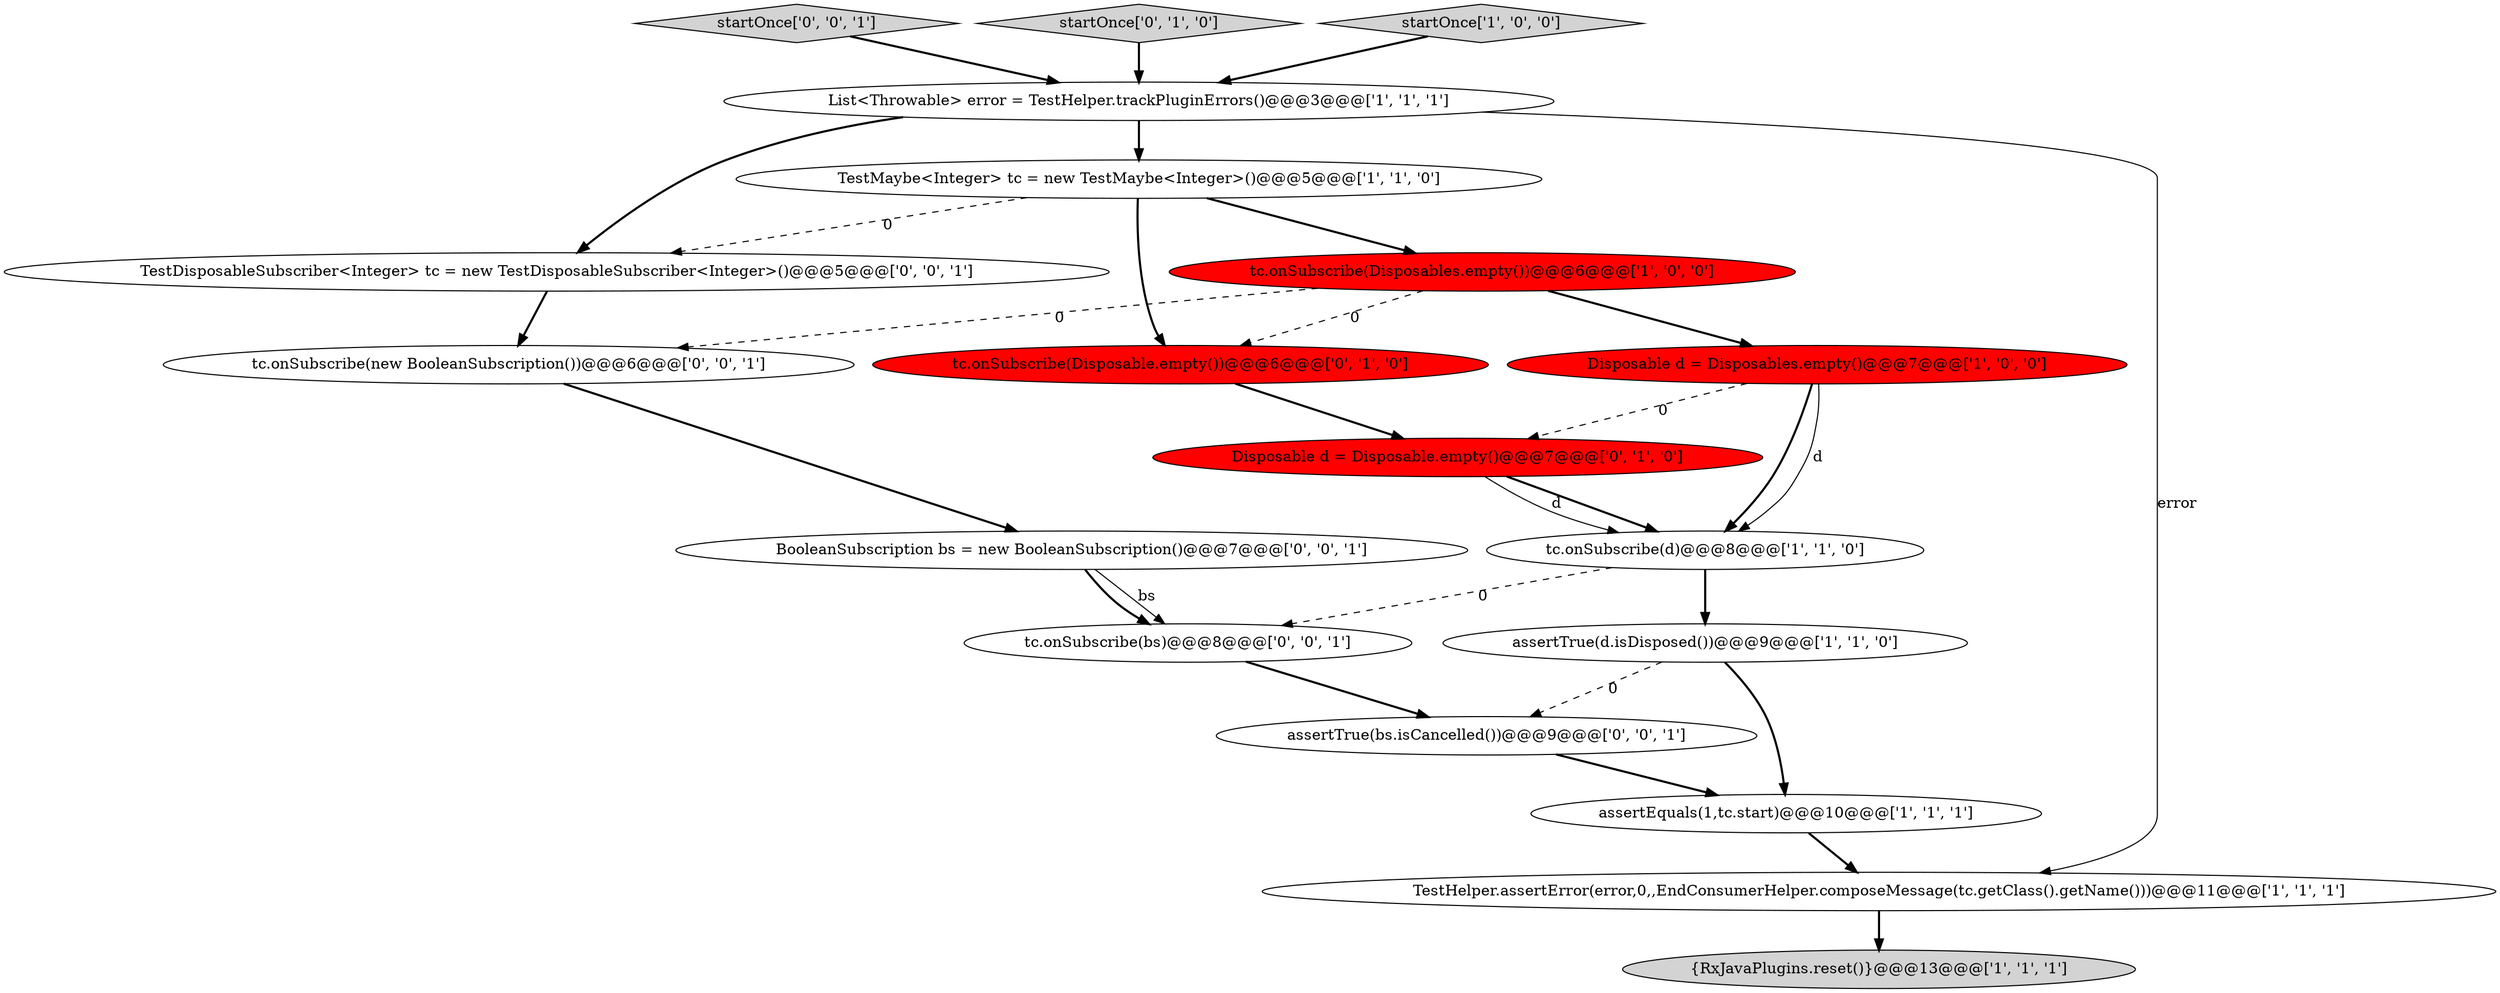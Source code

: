 digraph {
12 [style = filled, label = "tc.onSubscribe(Disposable.empty())@@@6@@@['0', '1', '0']", fillcolor = red, shape = ellipse image = "AAA1AAABBB2BBB"];
17 [style = filled, label = "startOnce['0', '0', '1']", fillcolor = lightgray, shape = diamond image = "AAA0AAABBB3BBB"];
6 [style = filled, label = "Disposable d = Disposables.empty()@@@7@@@['1', '0', '0']", fillcolor = red, shape = ellipse image = "AAA1AAABBB1BBB"];
10 [style = filled, label = "Disposable d = Disposable.empty()@@@7@@@['0', '1', '0']", fillcolor = red, shape = ellipse image = "AAA1AAABBB2BBB"];
13 [style = filled, label = "assertTrue(bs.isCancelled())@@@9@@@['0', '0', '1']", fillcolor = white, shape = ellipse image = "AAA0AAABBB3BBB"];
1 [style = filled, label = "assertEquals(1,tc.start)@@@10@@@['1', '1', '1']", fillcolor = white, shape = ellipse image = "AAA0AAABBB1BBB"];
11 [style = filled, label = "startOnce['0', '1', '0']", fillcolor = lightgray, shape = diamond image = "AAA0AAABBB2BBB"];
3 [style = filled, label = "assertTrue(d.isDisposed())@@@9@@@['1', '1', '0']", fillcolor = white, shape = ellipse image = "AAA0AAABBB1BBB"];
8 [style = filled, label = "{RxJavaPlugins.reset()}@@@13@@@['1', '1', '1']", fillcolor = lightgray, shape = ellipse image = "AAA0AAABBB1BBB"];
9 [style = filled, label = "List<Throwable> error = TestHelper.trackPluginErrors()@@@3@@@['1', '1', '1']", fillcolor = white, shape = ellipse image = "AAA0AAABBB1BBB"];
16 [style = filled, label = "TestDisposableSubscriber<Integer> tc = new TestDisposableSubscriber<Integer>()@@@5@@@['0', '0', '1']", fillcolor = white, shape = ellipse image = "AAA0AAABBB3BBB"];
15 [style = filled, label = "tc.onSubscribe(bs)@@@8@@@['0', '0', '1']", fillcolor = white, shape = ellipse image = "AAA0AAABBB3BBB"];
18 [style = filled, label = "tc.onSubscribe(new BooleanSubscription())@@@6@@@['0', '0', '1']", fillcolor = white, shape = ellipse image = "AAA0AAABBB3BBB"];
5 [style = filled, label = "TestMaybe<Integer> tc = new TestMaybe<Integer>()@@@5@@@['1', '1', '0']", fillcolor = white, shape = ellipse image = "AAA0AAABBB1BBB"];
14 [style = filled, label = "BooleanSubscription bs = new BooleanSubscription()@@@7@@@['0', '0', '1']", fillcolor = white, shape = ellipse image = "AAA0AAABBB3BBB"];
4 [style = filled, label = "startOnce['1', '0', '0']", fillcolor = lightgray, shape = diamond image = "AAA0AAABBB1BBB"];
2 [style = filled, label = "tc.onSubscribe(Disposables.empty())@@@6@@@['1', '0', '0']", fillcolor = red, shape = ellipse image = "AAA1AAABBB1BBB"];
0 [style = filled, label = "TestHelper.assertError(error,0,,EndConsumerHelper.composeMessage(tc.getClass().getName()))@@@11@@@['1', '1', '1']", fillcolor = white, shape = ellipse image = "AAA0AAABBB1BBB"];
7 [style = filled, label = "tc.onSubscribe(d)@@@8@@@['1', '1', '0']", fillcolor = white, shape = ellipse image = "AAA0AAABBB1BBB"];
4->9 [style = bold, label=""];
9->0 [style = solid, label="error"];
15->13 [style = bold, label=""];
16->18 [style = bold, label=""];
3->1 [style = bold, label=""];
2->6 [style = bold, label=""];
17->9 [style = bold, label=""];
1->0 [style = bold, label=""];
11->9 [style = bold, label=""];
3->13 [style = dashed, label="0"];
10->7 [style = bold, label=""];
9->16 [style = bold, label=""];
7->3 [style = bold, label=""];
13->1 [style = bold, label=""];
6->10 [style = dashed, label="0"];
5->16 [style = dashed, label="0"];
2->12 [style = dashed, label="0"];
5->2 [style = bold, label=""];
12->10 [style = bold, label=""];
10->7 [style = solid, label="d"];
5->12 [style = bold, label=""];
14->15 [style = solid, label="bs"];
0->8 [style = bold, label=""];
2->18 [style = dashed, label="0"];
7->15 [style = dashed, label="0"];
9->5 [style = bold, label=""];
14->15 [style = bold, label=""];
6->7 [style = bold, label=""];
6->7 [style = solid, label="d"];
18->14 [style = bold, label=""];
}
